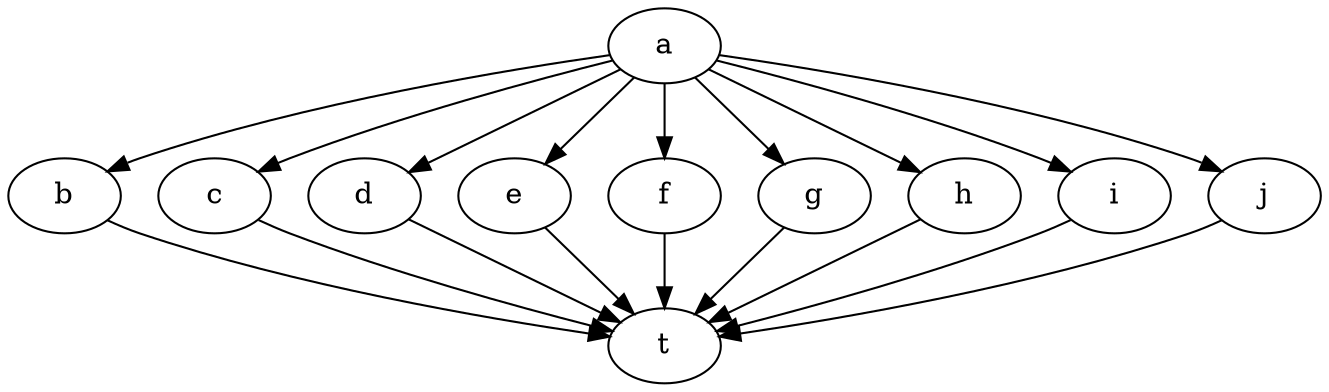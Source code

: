 digraph "graph" {
    a         [Weight=2];
    b         [Weight=3];
    c         [Weight=10];
    d         [Weight=4];
    e         [Weight=5];
    f         [Weight=2];
    g         [Weight=12];
    h         [Weight=25];
    i         [Weight=33];
    j         [Weight=2];
    a -> b    [Weight=4];
    a -> c    [Weight=3];
    a -> d    [Weight=45];
    a -> e    [Weight=6];
    a -> f    [Weight=9];
    a -> g    [Weight=13];
    a -> h    [Weight=7];
    a -> i    [Weight=8];
    a -> j    [Weight=3];
    b -> t    [Weight=3];
    c -> t    [Weight=45];
    d -> t    [Weight=6];
    e -> t    [Weight=9];
    f -> t    [Weight=13];
    g -> t    [Weight=7];
    h -> t    [Weight=8];
    i -> t    [Weight=3];
    j -> t    [Weight=4];
}